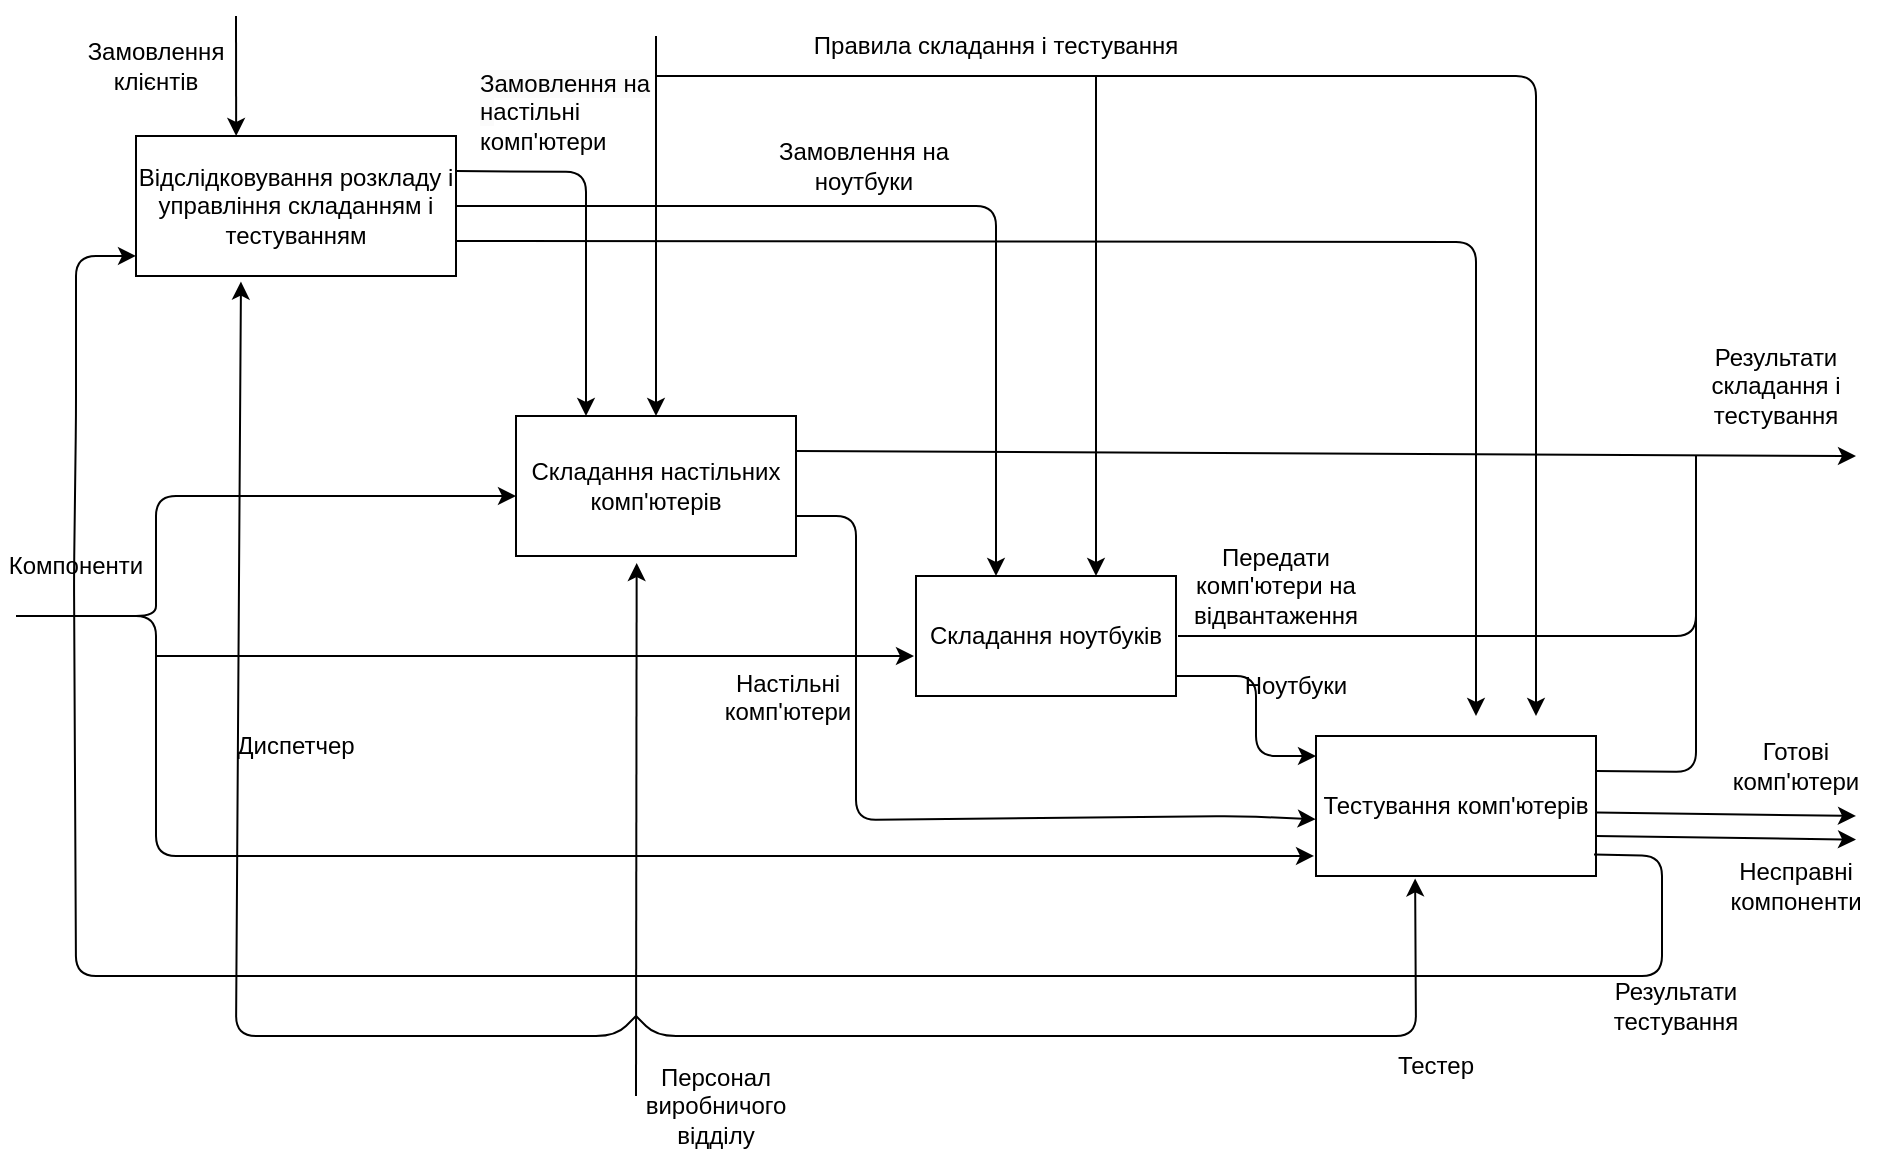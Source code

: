 <mxfile version="24.7.10">
  <diagram name="Page-1" id="NVIDplfwPpL645zohMpe">
    <mxGraphModel dx="1949" dy="1930" grid="1" gridSize="10" guides="1" tooltips="1" connect="1" arrows="1" fold="1" page="1" pageScale="1" pageWidth="827" pageHeight="1169" math="0" shadow="0">
      <root>
        <mxCell id="0" />
        <mxCell id="1" parent="0" />
        <mxCell id="J_tO9Nc0sdhzEk3S7hDS-49" value="Відслідковування розкладу і управління складанням і тестуванням" style="whiteSpace=wrap;html=1;align=center;rounded=1;arcSize=0;" vertex="1" parent="1">
          <mxGeometry x="50" y="60" width="160" height="70" as="geometry" />
        </mxCell>
        <mxCell id="J_tO9Nc0sdhzEk3S7hDS-50" value="" style="endArrow=classic;html=1;rounded=1;entryX=0.313;entryY=0;entryDx=0;entryDy=0;entryPerimeter=0;" edge="1" parent="1" target="J_tO9Nc0sdhzEk3S7hDS-49">
          <mxGeometry width="50" height="50" relative="1" as="geometry">
            <mxPoint x="100" as="sourcePoint" />
            <mxPoint x="140" as="targetPoint" />
          </mxGeometry>
        </mxCell>
        <mxCell id="J_tO9Nc0sdhzEk3S7hDS-51" value="Замовлення клієнтів" style="text;html=1;align=center;verticalAlign=middle;whiteSpace=wrap;rounded=0;" vertex="1" parent="1">
          <mxGeometry x="30" y="10" width="60" height="30" as="geometry" />
        </mxCell>
        <mxCell id="J_tO9Nc0sdhzEk3S7hDS-52" value="Складання настільних комп&#39;ютерів" style="whiteSpace=wrap;html=1;align=center;rounded=1;arcSize=0;" vertex="1" parent="1">
          <mxGeometry x="240" y="200" width="140" height="70" as="geometry" />
        </mxCell>
        <mxCell id="J_tO9Nc0sdhzEk3S7hDS-53" value="Складання ноутбуків" style="whiteSpace=wrap;html=1;align=center;rounded=1;arcSize=0;" vertex="1" parent="1">
          <mxGeometry x="440" y="280" width="130" height="60" as="geometry" />
        </mxCell>
        <mxCell id="J_tO9Nc0sdhzEk3S7hDS-54" value="Тестування комп&#39;ютерів" style="whiteSpace=wrap;html=1;align=center;rounded=1;arcSize=0;" vertex="1" parent="1">
          <mxGeometry x="640" y="360" width="140" height="70" as="geometry" />
        </mxCell>
        <mxCell id="J_tO9Nc0sdhzEk3S7hDS-55" value="" style="endArrow=classic;html=1;rounded=1;exitX=1;exitY=0.25;exitDx=0;exitDy=0;entryX=0.25;entryY=0;entryDx=0;entryDy=0;" edge="1" parent="1" source="J_tO9Nc0sdhzEk3S7hDS-49" target="J_tO9Nc0sdhzEk3S7hDS-52">
          <mxGeometry width="50" height="50" relative="1" as="geometry">
            <mxPoint x="450" y="300" as="sourcePoint" />
            <mxPoint x="500" y="250" as="targetPoint" />
            <Array as="points">
              <mxPoint x="275" y="78" />
            </Array>
          </mxGeometry>
        </mxCell>
        <mxCell id="J_tO9Nc0sdhzEk3S7hDS-56" value="" style="endArrow=classic;html=1;rounded=1;entryX=0.431;entryY=1.05;entryDx=0;entryDy=0;entryPerimeter=0;" edge="1" parent="1" target="J_tO9Nc0sdhzEk3S7hDS-52">
          <mxGeometry width="50" height="50" relative="1" as="geometry">
            <mxPoint x="300" y="540" as="sourcePoint" />
            <mxPoint x="310" y="301.176" as="targetPoint" />
          </mxGeometry>
        </mxCell>
        <mxCell id="J_tO9Nc0sdhzEk3S7hDS-57" value="" style="endArrow=classic;html=1;rounded=1;exitX=1;exitY=0.5;exitDx=0;exitDy=0;" edge="1" parent="1" source="J_tO9Nc0sdhzEk3S7hDS-49">
          <mxGeometry width="50" height="50" relative="1" as="geometry">
            <mxPoint x="450" y="500" as="sourcePoint" />
            <mxPoint x="480" y="280" as="targetPoint" />
            <Array as="points">
              <mxPoint x="480" y="95" />
              <mxPoint x="480" y="200" />
            </Array>
          </mxGeometry>
        </mxCell>
        <mxCell id="J_tO9Nc0sdhzEk3S7hDS-58" value="" style="endArrow=classic;html=1;rounded=1;exitX=1;exitY=0.75;exitDx=0;exitDy=0;" edge="1" parent="1" source="J_tO9Nc0sdhzEk3S7hDS-49">
          <mxGeometry width="50" height="50" relative="1" as="geometry">
            <mxPoint x="220" y="105" as="sourcePoint" />
            <mxPoint x="720" y="350" as="targetPoint" />
            <Array as="points">
              <mxPoint x="720" y="113" />
              <mxPoint x="720" y="240" />
            </Array>
          </mxGeometry>
        </mxCell>
        <mxCell id="J_tO9Nc0sdhzEk3S7hDS-59" value="" style="endArrow=classic;html=1;rounded=1;exitX=1;exitY=0.25;exitDx=0;exitDy=0;" edge="1" parent="1" source="J_tO9Nc0sdhzEk3S7hDS-52">
          <mxGeometry width="50" height="50" relative="1" as="geometry">
            <mxPoint x="430" y="360" as="sourcePoint" />
            <mxPoint x="910" y="220" as="targetPoint" />
          </mxGeometry>
        </mxCell>
        <mxCell id="J_tO9Nc0sdhzEk3S7hDS-61" value="" style="endArrow=none;html=1;rounded=1;exitX=1;exitY=0.25;exitDx=0;exitDy=0;" edge="1" parent="1" source="J_tO9Nc0sdhzEk3S7hDS-54">
          <mxGeometry width="50" height="50" relative="1" as="geometry">
            <mxPoint x="600" y="430" as="sourcePoint" />
            <mxPoint x="830" y="220" as="targetPoint" />
            <Array as="points">
              <mxPoint x="830" y="378" />
            </Array>
          </mxGeometry>
        </mxCell>
        <mxCell id="J_tO9Nc0sdhzEk3S7hDS-62" value="" style="endArrow=none;html=1;rounded=1;" edge="1" parent="1">
          <mxGeometry width="50" height="50" relative="1" as="geometry">
            <mxPoint x="571" y="310" as="sourcePoint" />
            <mxPoint x="830" y="260" as="targetPoint" />
            <Array as="points">
              <mxPoint x="830" y="310" />
            </Array>
          </mxGeometry>
        </mxCell>
        <mxCell id="J_tO9Nc0sdhzEk3S7hDS-63" value="" style="endArrow=classic;html=1;rounded=1;exitX=1.026;exitY=0.546;exitDx=0;exitDy=0;exitPerimeter=0;" edge="1" parent="1">
          <mxGeometry width="50" height="50" relative="1" as="geometry">
            <mxPoint x="780.0" y="398.22" as="sourcePoint" />
            <mxPoint x="910" y="400" as="targetPoint" />
          </mxGeometry>
        </mxCell>
        <mxCell id="J_tO9Nc0sdhzEk3S7hDS-64" value="" style="endArrow=classic;html=1;rounded=1;exitX=1.026;exitY=0.546;exitDx=0;exitDy=0;exitPerimeter=0;" edge="1" parent="1">
          <mxGeometry width="50" height="50" relative="1" as="geometry">
            <mxPoint x="780.0" y="410" as="sourcePoint" />
            <mxPoint x="910" y="411.78" as="targetPoint" />
          </mxGeometry>
        </mxCell>
        <mxCell id="J_tO9Nc0sdhzEk3S7hDS-66" value="" style="endArrow=classic;html=1;rounded=1;exitX=1;exitY=0.75;exitDx=0;exitDy=0;entryX=-0.001;entryY=0.594;entryDx=0;entryDy=0;entryPerimeter=0;" edge="1" parent="1" target="J_tO9Nc0sdhzEk3S7hDS-54">
          <mxGeometry width="50" height="50" relative="1" as="geometry">
            <mxPoint x="380" y="250" as="sourcePoint" />
            <mxPoint x="600" y="297.5" as="targetPoint" />
            <Array as="points">
              <mxPoint x="410" y="250" />
              <mxPoint x="410" y="402" />
              <mxPoint x="600" y="400" />
            </Array>
          </mxGeometry>
        </mxCell>
        <mxCell id="J_tO9Nc0sdhzEk3S7hDS-67" value="" style="endArrow=classic;html=1;rounded=1;entryX=0;entryY=0.857;entryDx=0;entryDy=0;entryPerimeter=0;exitX=0.993;exitY=0.847;exitDx=0;exitDy=0;exitPerimeter=0;" edge="1" parent="1" source="J_tO9Nc0sdhzEk3S7hDS-54" target="J_tO9Nc0sdhzEk3S7hDS-49">
          <mxGeometry width="50" height="50" relative="1" as="geometry">
            <mxPoint x="780" y="420" as="sourcePoint" />
            <mxPoint x="13" y="100" as="targetPoint" />
            <Array as="points">
              <mxPoint x="813" y="420" />
              <mxPoint x="813" y="480" />
              <mxPoint x="20" y="480" />
              <mxPoint x="19" y="280" />
              <mxPoint x="20" y="200" />
              <mxPoint x="20" y="120" />
            </Array>
          </mxGeometry>
        </mxCell>
        <mxCell id="J_tO9Nc0sdhzEk3S7hDS-68" value="" style="endArrow=classic;html=1;rounded=1;entryX=0.354;entryY=1.017;entryDx=0;entryDy=0;entryPerimeter=0;" edge="1" parent="1" target="J_tO9Nc0sdhzEk3S7hDS-54">
          <mxGeometry width="50" height="50" relative="1" as="geometry">
            <mxPoint x="300" y="500" as="sourcePoint" />
            <mxPoint x="670" y="360" as="targetPoint" />
            <Array as="points">
              <mxPoint x="310" y="510" />
              <mxPoint x="690" y="510" />
            </Array>
          </mxGeometry>
        </mxCell>
        <mxCell id="J_tO9Nc0sdhzEk3S7hDS-69" value="" style="endArrow=classic;html=1;rounded=1;entryX=0.328;entryY=1.04;entryDx=0;entryDy=0;entryPerimeter=0;" edge="1" parent="1" target="J_tO9Nc0sdhzEk3S7hDS-49">
          <mxGeometry width="50" height="50" relative="1" as="geometry">
            <mxPoint x="300" y="500" as="sourcePoint" />
            <mxPoint x="110" y="170" as="targetPoint" />
            <Array as="points">
              <mxPoint x="290" y="510" />
              <mxPoint x="100" y="510" />
            </Array>
          </mxGeometry>
        </mxCell>
        <mxCell id="J_tO9Nc0sdhzEk3S7hDS-74" value="" style="ellipse;whiteSpace=wrap;html=1;align=center;aspect=fixed;fillColor=none;strokeColor=none;resizable=0;perimeter=centerPerimeter;rotatable=0;allowArrows=0;points=[];outlineConnect=1;rounded=1;" vertex="1" parent="1">
          <mxGeometry x="360" y="440" width="10" height="10" as="geometry" />
        </mxCell>
        <mxCell id="J_tO9Nc0sdhzEk3S7hDS-75" value="" style="endArrow=classic;html=1;rounded=1;" edge="1" parent="1">
          <mxGeometry width="50" height="50" relative="1" as="geometry">
            <mxPoint x="-10" y="300" as="sourcePoint" />
            <mxPoint x="240" y="240" as="targetPoint" />
            <Array as="points">
              <mxPoint x="60" y="300" />
              <mxPoint x="60" y="290" />
              <mxPoint x="60" y="240" />
            </Array>
          </mxGeometry>
        </mxCell>
        <mxCell id="J_tO9Nc0sdhzEk3S7hDS-76" value="" style="endArrow=classic;html=1;rounded=1;entryX=-0.007;entryY=0.857;entryDx=0;entryDy=0;entryPerimeter=0;" edge="1" parent="1" target="J_tO9Nc0sdhzEk3S7hDS-54">
          <mxGeometry width="50" height="50" relative="1" as="geometry">
            <mxPoint x="40" y="300" as="sourcePoint" />
            <mxPoint x="630" y="420" as="targetPoint" />
            <Array as="points">
              <mxPoint x="60" y="300" />
              <mxPoint x="60" y="420" />
            </Array>
          </mxGeometry>
        </mxCell>
        <mxCell id="J_tO9Nc0sdhzEk3S7hDS-77" value="" style="endArrow=classic;html=1;rounded=1;" edge="1" parent="1">
          <mxGeometry width="50" height="50" relative="1" as="geometry">
            <mxPoint x="60" y="320" as="sourcePoint" />
            <mxPoint x="439" y="320" as="targetPoint" />
            <Array as="points">
              <mxPoint x="70" y="320" />
            </Array>
          </mxGeometry>
        </mxCell>
        <mxCell id="J_tO9Nc0sdhzEk3S7hDS-78" value="" style="endArrow=classic;html=1;rounded=1;entryX=0.5;entryY=0;entryDx=0;entryDy=0;" edge="1" parent="1" target="J_tO9Nc0sdhzEk3S7hDS-52">
          <mxGeometry width="50" height="50" relative="1" as="geometry">
            <mxPoint x="310" y="10" as="sourcePoint" />
            <mxPoint x="390" y="370" as="targetPoint" />
          </mxGeometry>
        </mxCell>
        <mxCell id="J_tO9Nc0sdhzEk3S7hDS-79" value="" style="endArrow=classic;html=1;rounded=1;entryX=0.5;entryY=0;entryDx=0;entryDy=0;" edge="1" parent="1">
          <mxGeometry width="50" height="50" relative="1" as="geometry">
            <mxPoint x="530" y="30" as="sourcePoint" />
            <mxPoint x="530" y="280" as="targetPoint" />
          </mxGeometry>
        </mxCell>
        <mxCell id="J_tO9Nc0sdhzEk3S7hDS-80" value="" style="endArrow=classic;html=1;rounded=1;" edge="1" parent="1">
          <mxGeometry width="50" height="50" relative="1" as="geometry">
            <mxPoint x="310" y="30" as="sourcePoint" />
            <mxPoint x="750" y="350" as="targetPoint" />
            <Array as="points">
              <mxPoint x="750" y="30" />
            </Array>
          </mxGeometry>
        </mxCell>
        <mxCell id="J_tO9Nc0sdhzEk3S7hDS-81" value="Готові комп&#39;ютери" style="text;html=1;align=center;verticalAlign=middle;whiteSpace=wrap;rounded=0;" vertex="1" parent="1">
          <mxGeometry x="850" y="360" width="60" height="30" as="geometry" />
        </mxCell>
        <mxCell id="J_tO9Nc0sdhzEk3S7hDS-82" value="Несправні компоненти" style="text;html=1;align=center;verticalAlign=middle;whiteSpace=wrap;rounded=0;" vertex="1" parent="1">
          <mxGeometry x="850" y="420" width="60" height="30" as="geometry" />
        </mxCell>
        <mxCell id="J_tO9Nc0sdhzEk3S7hDS-83" value="Результати складання і тестування" style="text;html=1;align=center;verticalAlign=middle;whiteSpace=wrap;rounded=0;" vertex="1" parent="1">
          <mxGeometry x="810" y="170" width="120" height="30" as="geometry" />
        </mxCell>
        <mxCell id="J_tO9Nc0sdhzEk3S7hDS-85" value="Правила складання і тестування" style="text;html=1;align=center;verticalAlign=middle;whiteSpace=wrap;rounded=0;" vertex="1" parent="1">
          <mxGeometry x="360" width="240" height="30" as="geometry" />
        </mxCell>
        <mxCell id="J_tO9Nc0sdhzEk3S7hDS-86" value="Замовлення на ноутбуки" style="text;html=1;align=center;verticalAlign=middle;whiteSpace=wrap;rounded=0;" vertex="1" parent="1">
          <mxGeometry x="349" y="60" width="130" height="30" as="geometry" />
        </mxCell>
        <mxCell id="J_tO9Nc0sdhzEk3S7hDS-87" value="Компоненти" style="text;html=1;align=center;verticalAlign=middle;whiteSpace=wrap;rounded=0;" vertex="1" parent="1">
          <mxGeometry x="-10" y="260" width="60" height="30" as="geometry" />
        </mxCell>
        <mxCell id="J_tO9Nc0sdhzEk3S7hDS-88" value="Диспетчер" style="text;html=1;align=center;verticalAlign=middle;whiteSpace=wrap;rounded=0;" vertex="1" parent="1">
          <mxGeometry x="100" y="350" width="60" height="30" as="geometry" />
        </mxCell>
        <mxCell id="J_tO9Nc0sdhzEk3S7hDS-89" value="&lt;div style=&quot;text-align: center;&quot;&gt;Настільні комп&#39;ютери&lt;/div&gt;" style="text;whiteSpace=wrap;html=1;" vertex="1" parent="1">
          <mxGeometry x="330" y="320" width="90" height="30" as="geometry" />
        </mxCell>
        <mxCell id="J_tO9Nc0sdhzEk3S7hDS-90" value="Персонал виробничого відділу" style="text;html=1;align=center;verticalAlign=middle;whiteSpace=wrap;rounded=0;" vertex="1" parent="1">
          <mxGeometry x="310" y="530" width="60" height="30" as="geometry" />
        </mxCell>
        <mxCell id="J_tO9Nc0sdhzEk3S7hDS-91" value="Тестер" style="text;html=1;align=center;verticalAlign=middle;whiteSpace=wrap;rounded=0;" vertex="1" parent="1">
          <mxGeometry x="670" y="510" width="60" height="30" as="geometry" />
        </mxCell>
        <mxCell id="J_tO9Nc0sdhzEk3S7hDS-92" value="Результати тестування" style="text;html=1;align=center;verticalAlign=middle;whiteSpace=wrap;rounded=0;" vertex="1" parent="1">
          <mxGeometry x="790" y="480" width="60" height="30" as="geometry" />
        </mxCell>
        <mxCell id="J_tO9Nc0sdhzEk3S7hDS-93" value="" style="endArrow=classic;html=1;rounded=1;" edge="1" parent="1">
          <mxGeometry width="50" height="50" relative="1" as="geometry">
            <mxPoint x="570" y="330" as="sourcePoint" />
            <mxPoint x="640" y="370" as="targetPoint" />
            <Array as="points">
              <mxPoint x="610" y="330" />
              <mxPoint x="610" y="370" />
            </Array>
          </mxGeometry>
        </mxCell>
        <mxCell id="J_tO9Nc0sdhzEk3S7hDS-94" value="Ноутбуки" style="text;html=1;align=center;verticalAlign=middle;whiteSpace=wrap;rounded=0;" vertex="1" parent="1">
          <mxGeometry x="600" y="320" width="60" height="30" as="geometry" />
        </mxCell>
        <mxCell id="J_tO9Nc0sdhzEk3S7hDS-95" value="&lt;span style=&quot;caret-color: rgb(0, 0, 0); color: rgb(0, 0, 0); font-family: Helvetica; font-size: 12px; font-style: normal; font-variant-caps: normal; font-weight: 400; letter-spacing: normal; orphans: auto; text-align: center; text-indent: 0px; text-transform: none; white-space: normal; widows: auto; word-spacing: 0px; -webkit-text-stroke-width: 0px; background-color: rgb(251, 251, 251); text-decoration: none; display: inline !important; float: none;&quot;&gt;Замовлення на н&lt;/span&gt;&lt;span style=&quot;text-align: center;&quot;&gt;астільні комп&#39;ютери&lt;/span&gt;" style="text;whiteSpace=wrap;html=1;" vertex="1" parent="1">
          <mxGeometry x="220" y="20" width="100" height="40" as="geometry" />
        </mxCell>
        <mxCell id="J_tO9Nc0sdhzEk3S7hDS-96" value="Передати комп&#39;ютери на відвантаження" style="text;html=1;align=center;verticalAlign=middle;whiteSpace=wrap;rounded=0;" vertex="1" parent="1">
          <mxGeometry x="570" y="270" width="100" height="30" as="geometry" />
        </mxCell>
      </root>
    </mxGraphModel>
  </diagram>
</mxfile>
